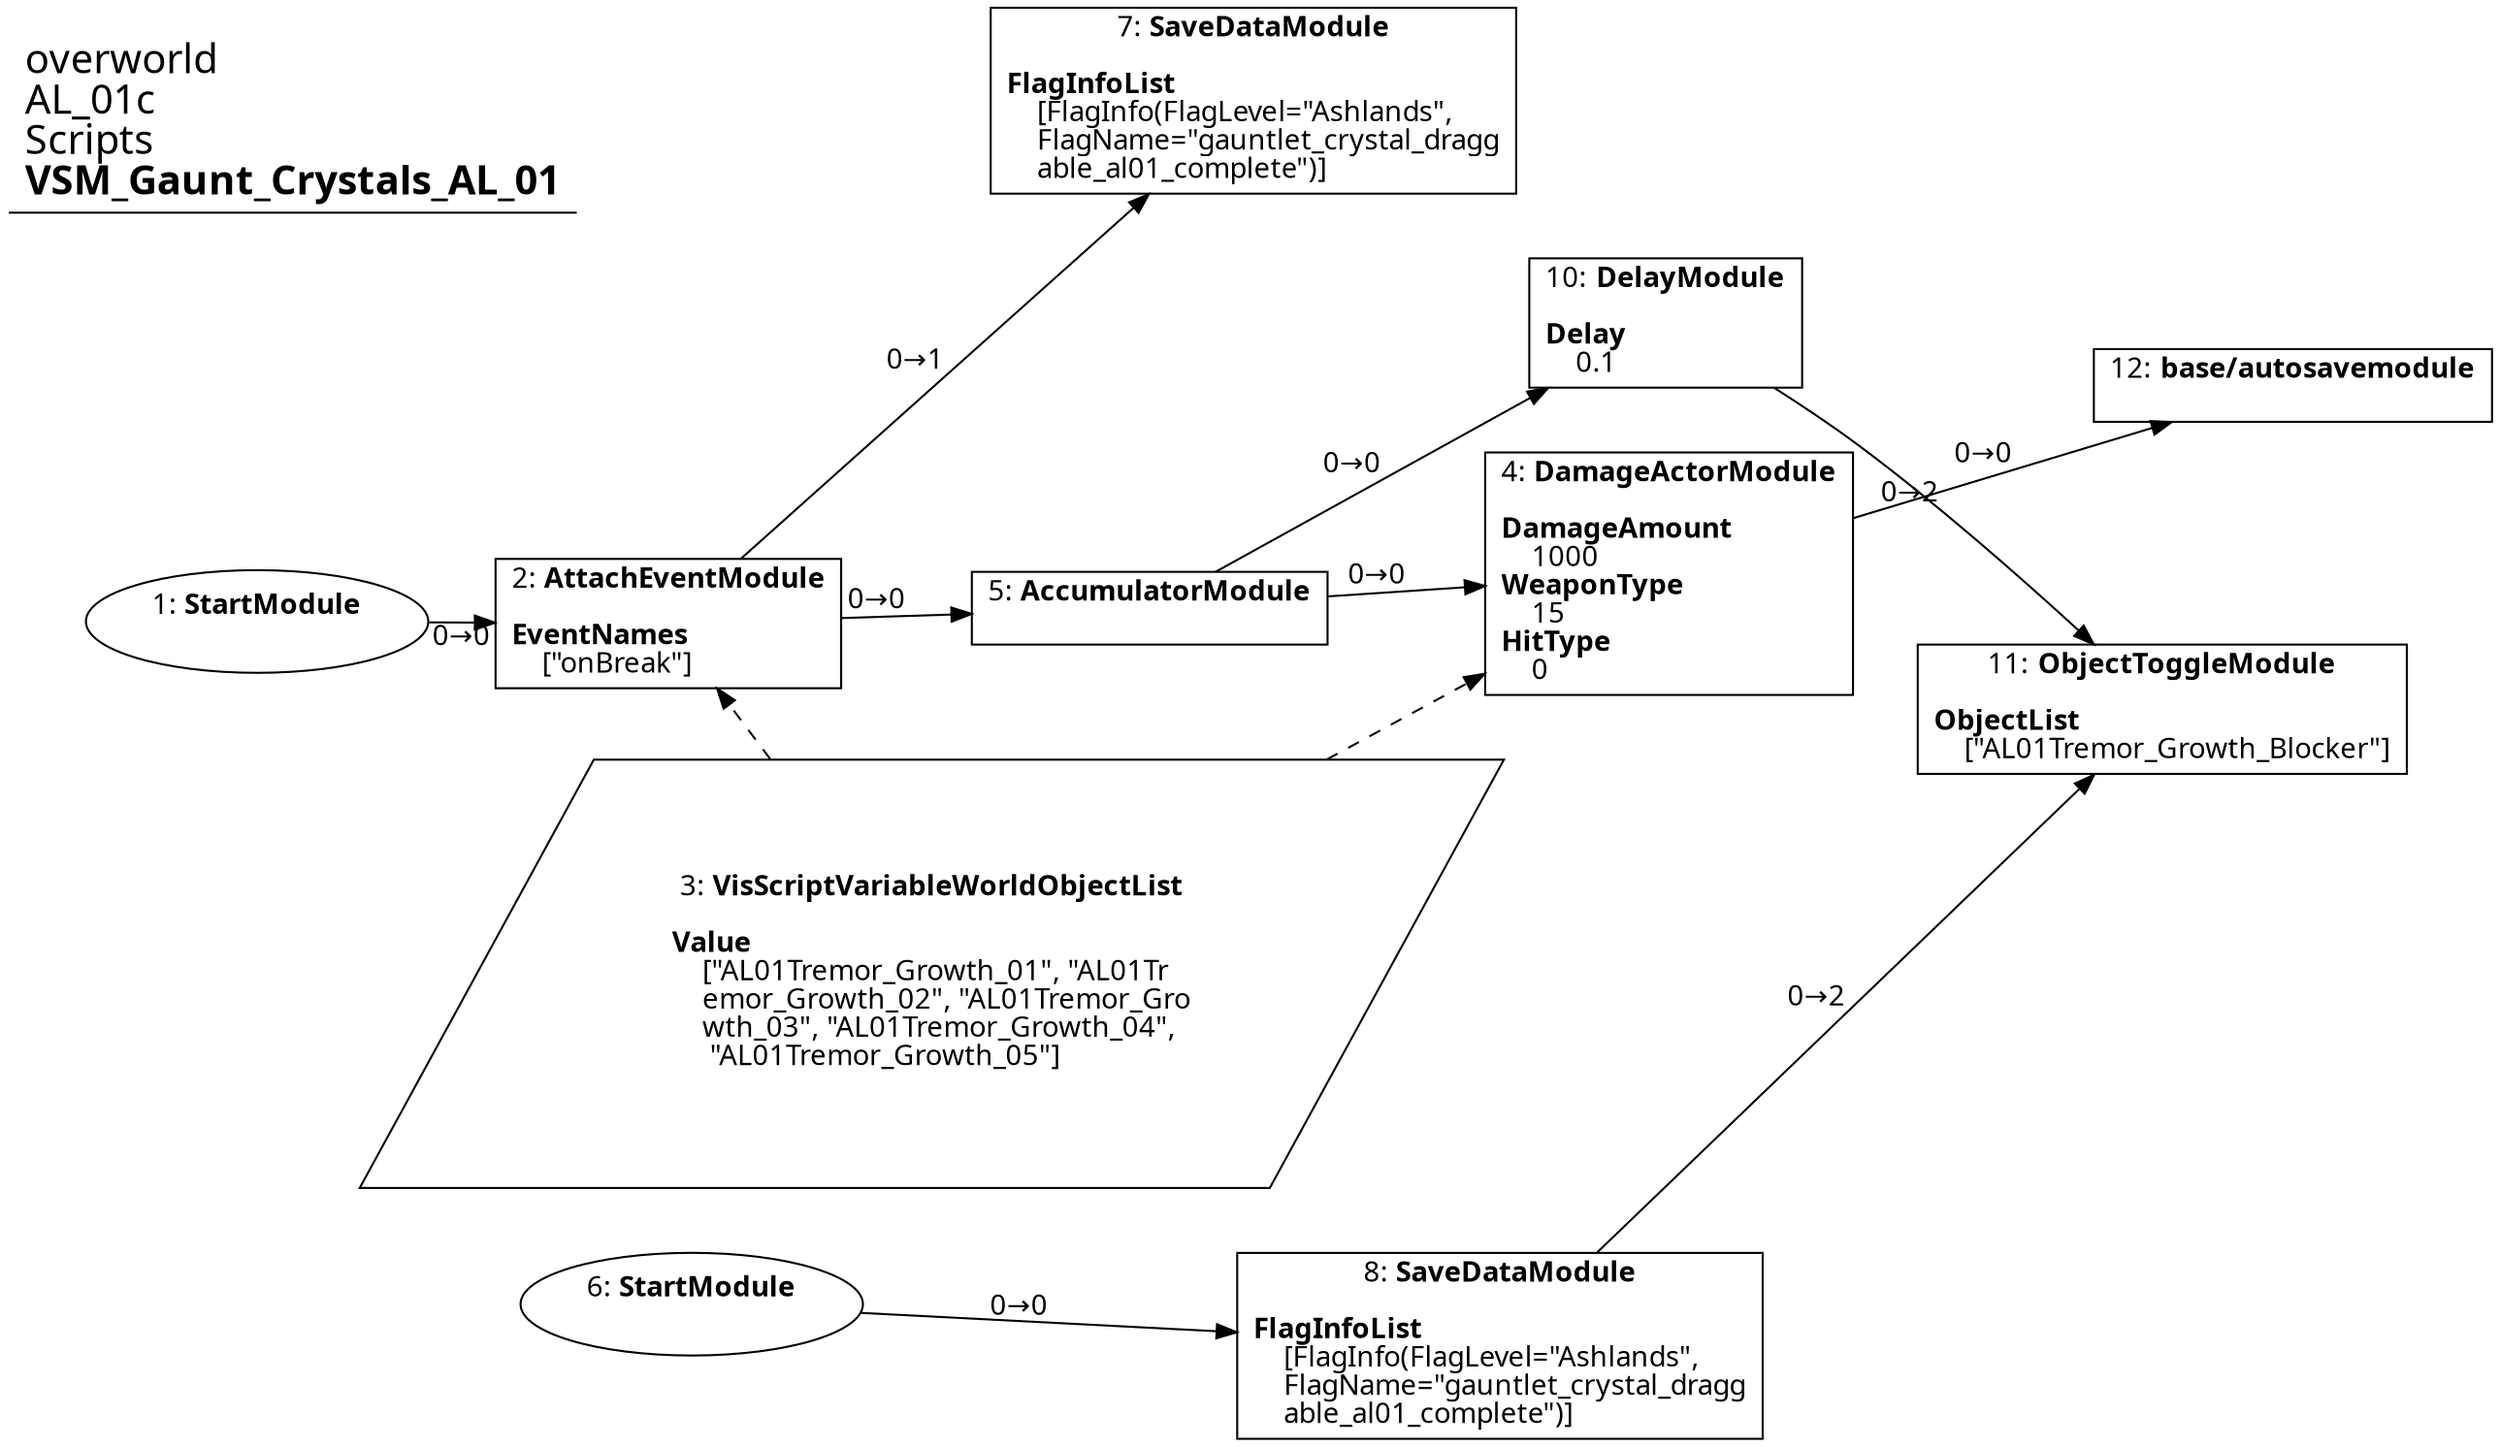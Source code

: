 digraph {
    layout = fdp;
    overlap = prism;
    sep = "+16";
    splines = spline;

    node [ shape = box ];

    graph [ fontname = "Segoe UI" ];
    node [ fontname = "Segoe UI" ];
    edge [ fontname = "Segoe UI" ];

    1 [ label = <1: <b>StartModule</b><br/><br/>> ];
    1 [ shape = oval ]
    1 [ pos = "0.010000001,-0.312!" ];
    1 -> 2 [ label = "0→0" ];

    2 [ label = <2: <b>AttachEventModule</b><br/><br/><b>EventNames</b><br align="left"/>    [&quot;onBreak&quot;]<br align="left"/>> ];
    2 [ pos = "0.24000001,-0.312!" ];
    2 -> 5 [ label = "0→0" ];
    2 -> 7 [ label = "0→1" ];
    3 -> 2 [ style = dashed ];

    3 [ label = <3: <b>VisScriptVariableWorldObjectList</b><br/><br/><b>Value</b><br align="left"/>    [&quot;AL01Tremor_Growth_01&quot;, &quot;AL01Tr<br align="left"/>    emor_Growth_02&quot;, &quot;AL01Tremor_Gro<br align="left"/>    wth_03&quot;, &quot;AL01Tremor_Growth_04&quot;,<br align="left"/>     &quot;AL01Tremor_Growth_05&quot;]<br align="left"/>> ];
    3 [ shape = parallelogram ]
    3 [ pos = "0.36,-0.53400004!" ];

    4 [ label = <4: <b>DamageActorModule</b><br/><br/><b>DamageAmount</b><br align="left"/>    1000<br align="left"/><b>WeaponType</b><br align="left"/>    15<br align="left"/><b>HitType</b><br align="left"/>    0<br align="left"/>> ];
    4 [ pos = "0.67700005,-0.312!" ];
    4 -> 12 [ label = "0→0" ];
    3 -> 4 [ style = dashed ];

    5 [ label = <5: <b>AccumulatorModule</b><br/><br/>> ];
    5 [ pos = "0.42600003,-0.312!" ];
    5 -> 4 [ label = "0→0" ];
    5 -> 10 [ label = "0→0" ];

    6 [ label = <6: <b>StartModule</b><br/><br/>> ];
    6 [ shape = oval ]
    6 [ pos = "0.286,-0.628!" ];
    6 -> 8 [ label = "0→0" ];

    7 [ label = <7: <b>SaveDataModule</b><br/><br/><b>FlagInfoList</b><br align="left"/>    [FlagInfo(FlagLevel=&quot;Ashlands&quot;, <br align="left"/>    FlagName=&quot;gauntlet_crystal_dragg<br align="left"/>    able_al01_complete&quot;)]<br align="left"/>> ];
    7 [ pos = "0.52900004,-0.010000001!" ];

    8 [ label = <8: <b>SaveDataModule</b><br/><br/><b>FlagInfoList</b><br align="left"/>    [FlagInfo(FlagLevel=&quot;Ashlands&quot;, <br align="left"/>    FlagName=&quot;gauntlet_crystal_dragg<br align="left"/>    able_al01_complete&quot;)]<br align="left"/>> ];
    8 [ pos = "0.51100004,-0.628!" ];
    8 -> 11 [ label = "0→2" ];

    10 [ label = <10: <b>DelayModule</b><br/><br/><b>Delay</b><br align="left"/>    0.1<br align="left"/>> ];
    10 [ pos = "0.69900006,-0.148!" ];
    10 -> 11 [ label = "0→2" ];

    11 [ label = <11: <b>ObjectToggleModule</b><br/><br/><b>ObjectList</b><br align="left"/>    [&quot;AL01Tremor_Growth_Blocker&quot;]<br align="left"/>> ];
    11 [ pos = "0.99700004,-0.35000002!" ];

    12 [ label = <12: <b>base/autosavemodule</b><br/><br/>> ];
    12 [ pos = "1.108,-0.16000001!" ];

    title [ pos = "0.009000001,-0.009000001!" ];
    title [ shape = underline ];
    title [ label = <<font point-size="20">overworld<br align="left"/>AL_01c<br align="left"/>Scripts<br align="left"/><b>VSM_Gaunt_Crystals_AL_01</b><br align="left"/></font>> ];
}
